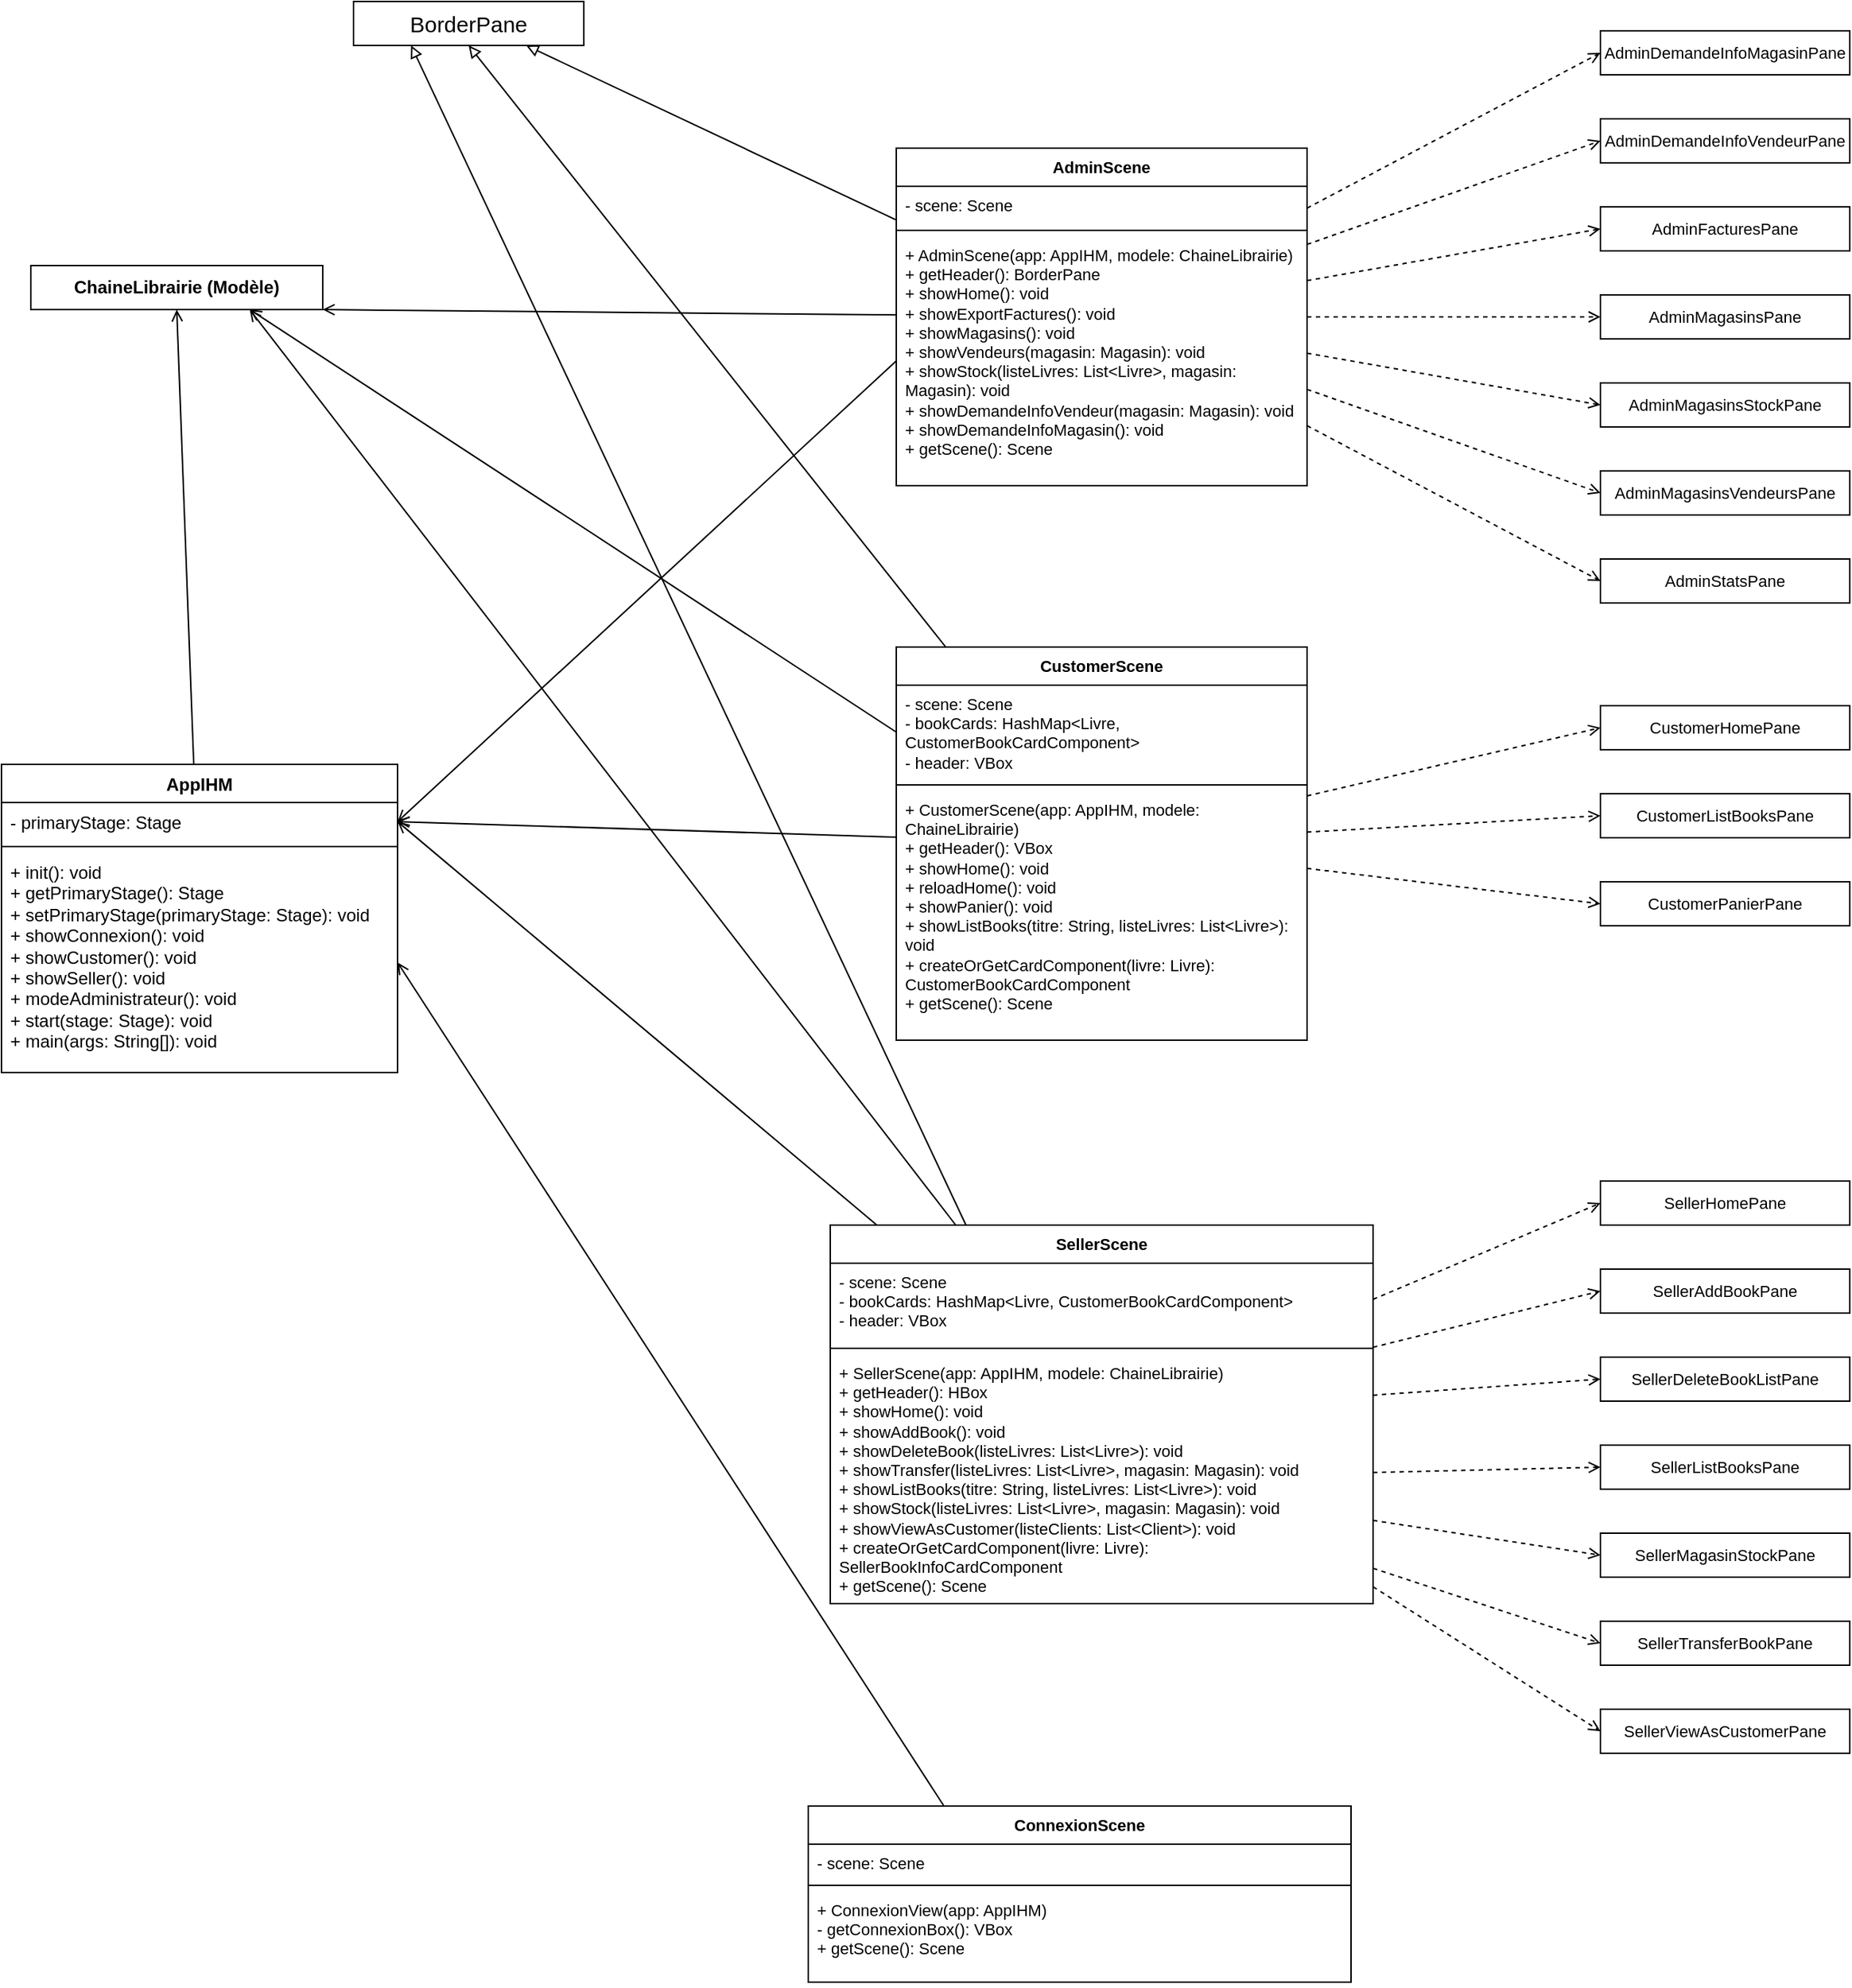 <mxfile version="27.1.6">
  <diagram name="Page-1" id="p1TO95o0_c6SoPnXhEOZ">
    <mxGraphModel dx="1273" dy="798" grid="1" gridSize="10" guides="1" tooltips="1" connect="1" arrows="1" fold="1" page="1" pageScale="1" pageWidth="827" pageHeight="1169" math="0" shadow="0">
      <root>
        <mxCell id="0" />
        <mxCell id="1" parent="0" />
        <mxCell id="5-OogWlqRJuveZldEWBG-15" style="rounded=0;orthogonalLoop=1;jettySize=auto;html=1;entryX=0.5;entryY=1;entryDx=0;entryDy=0;endArrow=open;endFill=0;" edge="1" parent="1" source="5-OogWlqRJuveZldEWBG-5" target="5-OogWlqRJuveZldEWBG-13">
          <mxGeometry relative="1" as="geometry" />
        </mxCell>
        <mxCell id="5-OogWlqRJuveZldEWBG-5" value="AppIHM" style="swimlane;fontStyle=1;align=center;verticalAlign=top;childLayout=stackLayout;horizontal=1;startSize=26;horizontalStack=0;resizeParent=1;resizeParentMax=0;resizeLast=0;collapsible=1;marginBottom=0;whiteSpace=wrap;html=1;" vertex="1" parent="1">
          <mxGeometry x="110" y="610" width="270" height="210" as="geometry" />
        </mxCell>
        <mxCell id="5-OogWlqRJuveZldEWBG-6" value="- primaryStage: Stage" style="text;strokeColor=none;fillColor=none;align=left;verticalAlign=top;spacingLeft=4;spacingRight=4;overflow=hidden;rotatable=0;points=[[0,0.5],[1,0.5]];portConstraint=eastwest;whiteSpace=wrap;html=1;" vertex="1" parent="5-OogWlqRJuveZldEWBG-5">
          <mxGeometry y="26" width="270" height="26" as="geometry" />
        </mxCell>
        <mxCell id="5-OogWlqRJuveZldEWBG-7" value="" style="line;strokeWidth=1;fillColor=none;align=left;verticalAlign=middle;spacingTop=-1;spacingLeft=3;spacingRight=3;rotatable=0;labelPosition=right;points=[];portConstraint=eastwest;strokeColor=inherit;" vertex="1" parent="5-OogWlqRJuveZldEWBG-5">
          <mxGeometry y="52" width="270" height="8" as="geometry" />
        </mxCell>
        <mxCell id="5-OogWlqRJuveZldEWBG-8" value="&lt;div&gt;+ init(): void&lt;/div&gt;&lt;div&gt;+ getPrimaryStage(): Stage&lt;/div&gt;&lt;div&gt;+ setPrimaryStage(primaryStage: Stage): void&lt;/div&gt;&lt;div&gt;+ showConnexion(): void&lt;/div&gt;&lt;div&gt;+ showCustomer(): void&lt;/div&gt;&lt;div&gt;+ showSeller(): void&lt;/div&gt;&lt;div&gt;+ modeAdministrateur(): void&lt;/div&gt;&lt;div&gt;+ start(stage: Stage): void&lt;/div&gt;&lt;div&gt;+ main(args: String[]): void&lt;/div&gt;" style="text;strokeColor=none;fillColor=none;align=left;verticalAlign=top;spacingLeft=4;spacingRight=4;overflow=hidden;rotatable=0;points=[[0,0.5],[1,0.5]];portConstraint=eastwest;whiteSpace=wrap;html=1;" vertex="1" parent="5-OogWlqRJuveZldEWBG-5">
          <mxGeometry y="60" width="270" height="150" as="geometry" />
        </mxCell>
        <mxCell id="5-OogWlqRJuveZldEWBG-13" value="&lt;span style=&quot;font-weight: 700;&quot;&gt;ChaineLibrairie (Modèle)&lt;/span&gt;" style="html=1;whiteSpace=wrap;" vertex="1" parent="1">
          <mxGeometry x="130" y="270" width="199" height="30" as="geometry" />
        </mxCell>
        <mxCell id="5-OogWlqRJuveZldEWBG-21" style="edgeStyle=none;shape=connector;rounded=0;orthogonalLoop=1;jettySize=auto;html=1;entryX=1;entryY=0.5;entryDx=0;entryDy=0;strokeColor=default;align=center;verticalAlign=middle;fontFamily=Helvetica;fontSize=11;fontColor=default;labelBackgroundColor=default;endArrow=open;endFill=0;exitX=0;exitY=0.5;exitDx=0;exitDy=0;" edge="1" parent="1" source="5-OogWlqRJuveZldEWBG-19" target="5-OogWlqRJuveZldEWBG-6">
          <mxGeometry relative="1" as="geometry" />
        </mxCell>
        <mxCell id="5-OogWlqRJuveZldEWBG-22" style="edgeStyle=none;shape=connector;rounded=0;orthogonalLoop=1;jettySize=auto;html=1;entryX=1;entryY=1;entryDx=0;entryDy=0;strokeColor=default;align=center;verticalAlign=middle;fontFamily=Helvetica;fontSize=11;fontColor=default;labelBackgroundColor=default;endArrow=open;endFill=0;" edge="1" parent="1" source="5-OogWlqRJuveZldEWBG-16" target="5-OogWlqRJuveZldEWBG-13">
          <mxGeometry relative="1" as="geometry" />
        </mxCell>
        <mxCell id="5-OogWlqRJuveZldEWBG-24" style="edgeStyle=none;shape=connector;rounded=0;orthogonalLoop=1;jettySize=auto;html=1;entryX=0.75;entryY=1;entryDx=0;entryDy=0;strokeColor=default;align=center;verticalAlign=middle;fontFamily=Helvetica;fontSize=11;fontColor=default;labelBackgroundColor=default;endArrow=block;endFill=0;" edge="1" parent="1" source="5-OogWlqRJuveZldEWBG-16" target="5-OogWlqRJuveZldEWBG-23">
          <mxGeometry relative="1" as="geometry" />
        </mxCell>
        <mxCell id="5-OogWlqRJuveZldEWBG-68" style="edgeStyle=none;shape=connector;rounded=0;orthogonalLoop=1;jettySize=auto;html=1;entryX=0;entryY=0.5;entryDx=0;entryDy=0;dashed=1;strokeColor=default;align=center;verticalAlign=middle;fontFamily=Helvetica;fontSize=11;fontColor=default;labelBackgroundColor=default;endArrow=open;endFill=0;" edge="1" parent="1" source="5-OogWlqRJuveZldEWBG-16" target="5-OogWlqRJuveZldEWBG-64">
          <mxGeometry relative="1" as="geometry" />
        </mxCell>
        <mxCell id="5-OogWlqRJuveZldEWBG-69" style="edgeStyle=none;shape=connector;rounded=0;orthogonalLoop=1;jettySize=auto;html=1;entryX=0;entryY=0.5;entryDx=0;entryDy=0;dashed=1;strokeColor=default;align=center;verticalAlign=middle;fontFamily=Helvetica;fontSize=11;fontColor=default;labelBackgroundColor=default;endArrow=open;endFill=0;" edge="1" parent="1" source="5-OogWlqRJuveZldEWBG-16" target="5-OogWlqRJuveZldEWBG-61">
          <mxGeometry relative="1" as="geometry" />
        </mxCell>
        <mxCell id="5-OogWlqRJuveZldEWBG-70" style="edgeStyle=none;shape=connector;rounded=0;orthogonalLoop=1;jettySize=auto;html=1;entryX=0;entryY=0.5;entryDx=0;entryDy=0;dashed=1;strokeColor=default;align=center;verticalAlign=middle;fontFamily=Helvetica;fontSize=11;fontColor=default;labelBackgroundColor=default;endArrow=open;endFill=0;" edge="1" parent="1" source="5-OogWlqRJuveZldEWBG-16" target="5-OogWlqRJuveZldEWBG-63">
          <mxGeometry relative="1" as="geometry" />
        </mxCell>
        <mxCell id="5-OogWlqRJuveZldEWBG-71" style="edgeStyle=none;shape=connector;rounded=0;orthogonalLoop=1;jettySize=auto;html=1;entryX=0;entryY=0.5;entryDx=0;entryDy=0;dashed=1;strokeColor=default;align=center;verticalAlign=middle;fontFamily=Helvetica;fontSize=11;fontColor=default;labelBackgroundColor=default;endArrow=open;endFill=0;" edge="1" parent="1" source="5-OogWlqRJuveZldEWBG-16" target="5-OogWlqRJuveZldEWBG-62">
          <mxGeometry relative="1" as="geometry" />
        </mxCell>
        <mxCell id="5-OogWlqRJuveZldEWBG-72" style="edgeStyle=none;shape=connector;rounded=0;orthogonalLoop=1;jettySize=auto;html=1;entryX=0;entryY=0.5;entryDx=0;entryDy=0;dashed=1;strokeColor=default;align=center;verticalAlign=middle;fontFamily=Helvetica;fontSize=11;fontColor=default;labelBackgroundColor=default;endArrow=open;endFill=0;" edge="1" parent="1" source="5-OogWlqRJuveZldEWBG-16" target="5-OogWlqRJuveZldEWBG-65">
          <mxGeometry relative="1" as="geometry" />
        </mxCell>
        <mxCell id="5-OogWlqRJuveZldEWBG-73" style="edgeStyle=none;shape=connector;rounded=0;orthogonalLoop=1;jettySize=auto;html=1;entryX=0;entryY=0.5;entryDx=0;entryDy=0;dashed=1;strokeColor=default;align=center;verticalAlign=middle;fontFamily=Helvetica;fontSize=11;fontColor=default;labelBackgroundColor=default;endArrow=open;endFill=0;" edge="1" parent="1" source="5-OogWlqRJuveZldEWBG-16" target="5-OogWlqRJuveZldEWBG-66">
          <mxGeometry relative="1" as="geometry" />
        </mxCell>
        <mxCell id="5-OogWlqRJuveZldEWBG-74" style="edgeStyle=none;shape=connector;rounded=0;orthogonalLoop=1;jettySize=auto;html=1;entryX=0;entryY=0.5;entryDx=0;entryDy=0;dashed=1;strokeColor=default;align=center;verticalAlign=middle;fontFamily=Helvetica;fontSize=11;fontColor=default;labelBackgroundColor=default;endArrow=open;endFill=0;" edge="1" parent="1" source="5-OogWlqRJuveZldEWBG-16" target="5-OogWlqRJuveZldEWBG-67">
          <mxGeometry relative="1" as="geometry" />
        </mxCell>
        <mxCell id="5-OogWlqRJuveZldEWBG-16" value="AdminScene" style="swimlane;fontStyle=1;align=center;verticalAlign=top;childLayout=stackLayout;horizontal=1;startSize=26;horizontalStack=0;resizeParent=1;resizeParentMax=0;resizeLast=0;collapsible=1;marginBottom=0;whiteSpace=wrap;html=1;fontFamily=Helvetica;fontSize=11;fontColor=default;labelBackgroundColor=default;" vertex="1" parent="1">
          <mxGeometry x="720" y="190" width="280" height="230" as="geometry" />
        </mxCell>
        <mxCell id="5-OogWlqRJuveZldEWBG-17" value="- scene: Scene" style="text;strokeColor=none;fillColor=none;align=left;verticalAlign=top;spacingLeft=4;spacingRight=4;overflow=hidden;rotatable=0;points=[[0,0.5],[1,0.5]];portConstraint=eastwest;whiteSpace=wrap;html=1;fontFamily=Helvetica;fontSize=11;fontColor=default;labelBackgroundColor=default;" vertex="1" parent="5-OogWlqRJuveZldEWBG-16">
          <mxGeometry y="26" width="280" height="26" as="geometry" />
        </mxCell>
        <mxCell id="5-OogWlqRJuveZldEWBG-18" value="" style="line;strokeWidth=1;fillColor=none;align=left;verticalAlign=middle;spacingTop=-1;spacingLeft=3;spacingRight=3;rotatable=0;labelPosition=right;points=[];portConstraint=eastwest;strokeColor=inherit;fontFamily=Helvetica;fontSize=11;fontColor=default;labelBackgroundColor=default;" vertex="1" parent="5-OogWlqRJuveZldEWBG-16">
          <mxGeometry y="52" width="280" height="8" as="geometry" />
        </mxCell>
        <mxCell id="5-OogWlqRJuveZldEWBG-19" value="&lt;div&gt;+ AdminScene(app: AppIHM, modele: ChaineLibrairie)&lt;/div&gt;&lt;div&gt;+ getHeader(): BorderPane&lt;/div&gt;&lt;div&gt;+ showHome(): void&lt;/div&gt;&lt;div&gt;+ showExportFactures(): void&lt;/div&gt;&lt;div&gt;+ showMagasins(): void&lt;/div&gt;&lt;div&gt;+ showVendeurs(magasin: Magasin): void&lt;/div&gt;&lt;div&gt;+ showStock(listeLivres: List&amp;lt;Livre&amp;gt;, magasin: Magasin): void&lt;/div&gt;&lt;div&gt;+ showDemandeInfoVendeur(magasin: Magasin): void&lt;/div&gt;&lt;div&gt;+ showDemandeInfoMagasin(): void&lt;/div&gt;&lt;div&gt;+ getScene(): Scene&lt;/div&gt;" style="text;strokeColor=none;fillColor=none;align=left;verticalAlign=top;spacingLeft=4;spacingRight=4;overflow=hidden;rotatable=0;points=[[0,0.5],[1,0.5]];portConstraint=eastwest;whiteSpace=wrap;html=1;fontFamily=Helvetica;fontSize=11;fontColor=default;labelBackgroundColor=default;" vertex="1" parent="5-OogWlqRJuveZldEWBG-16">
          <mxGeometry y="60" width="280" height="170" as="geometry" />
        </mxCell>
        <mxCell id="5-OogWlqRJuveZldEWBG-23" value="&lt;font style=&quot;font-size: 15px;&quot;&gt;BorderPane&lt;/font&gt;" style="html=1;whiteSpace=wrap;fontFamily=Helvetica;fontSize=11;fontColor=default;labelBackgroundColor=default;" vertex="1" parent="1">
          <mxGeometry x="350" y="90" width="157" height="30" as="geometry" />
        </mxCell>
        <mxCell id="5-OogWlqRJuveZldEWBG-29" style="edgeStyle=none;shape=connector;rounded=0;orthogonalLoop=1;jettySize=auto;html=1;entryX=1;entryY=0.5;entryDx=0;entryDy=0;strokeColor=default;align=center;verticalAlign=middle;fontFamily=Helvetica;fontSize=11;fontColor=default;labelBackgroundColor=default;endArrow=open;endFill=0;" edge="1" parent="1" source="5-OogWlqRJuveZldEWBG-25" target="5-OogWlqRJuveZldEWBG-6">
          <mxGeometry relative="1" as="geometry" />
        </mxCell>
        <mxCell id="5-OogWlqRJuveZldEWBG-30" style="edgeStyle=none;shape=connector;rounded=0;orthogonalLoop=1;jettySize=auto;html=1;entryX=0.75;entryY=1;entryDx=0;entryDy=0;strokeColor=default;align=center;verticalAlign=middle;fontFamily=Helvetica;fontSize=11;fontColor=default;labelBackgroundColor=default;endArrow=open;endFill=0;exitX=0;exitY=0.5;exitDx=0;exitDy=0;" edge="1" parent="1" source="5-OogWlqRJuveZldEWBG-26" target="5-OogWlqRJuveZldEWBG-13">
          <mxGeometry relative="1" as="geometry" />
        </mxCell>
        <mxCell id="5-OogWlqRJuveZldEWBG-31" style="edgeStyle=none;shape=connector;rounded=0;orthogonalLoop=1;jettySize=auto;html=1;entryX=0.5;entryY=1;entryDx=0;entryDy=0;strokeColor=default;align=center;verticalAlign=middle;fontFamily=Helvetica;fontSize=11;fontColor=default;labelBackgroundColor=default;endArrow=block;endFill=0;" edge="1" parent="1" source="5-OogWlqRJuveZldEWBG-25" target="5-OogWlqRJuveZldEWBG-23">
          <mxGeometry relative="1" as="geometry" />
        </mxCell>
        <mxCell id="5-OogWlqRJuveZldEWBG-58" style="edgeStyle=none;shape=connector;rounded=0;orthogonalLoop=1;jettySize=auto;html=1;entryX=0;entryY=0.5;entryDx=0;entryDy=0;dashed=1;strokeColor=default;align=center;verticalAlign=middle;fontFamily=Helvetica;fontSize=11;fontColor=default;labelBackgroundColor=default;endArrow=open;endFill=0;" edge="1" parent="1" source="5-OogWlqRJuveZldEWBG-25" target="5-OogWlqRJuveZldEWBG-57">
          <mxGeometry relative="1" as="geometry" />
        </mxCell>
        <mxCell id="5-OogWlqRJuveZldEWBG-59" style="edgeStyle=none;shape=connector;rounded=0;orthogonalLoop=1;jettySize=auto;html=1;entryX=0;entryY=0.5;entryDx=0;entryDy=0;dashed=1;strokeColor=default;align=center;verticalAlign=middle;fontFamily=Helvetica;fontSize=11;fontColor=default;labelBackgroundColor=default;endArrow=open;endFill=0;" edge="1" parent="1" source="5-OogWlqRJuveZldEWBG-25" target="5-OogWlqRJuveZldEWBG-55">
          <mxGeometry relative="1" as="geometry" />
        </mxCell>
        <mxCell id="5-OogWlqRJuveZldEWBG-60" style="edgeStyle=none;shape=connector;rounded=0;orthogonalLoop=1;jettySize=auto;html=1;entryX=0;entryY=0.5;entryDx=0;entryDy=0;dashed=1;strokeColor=default;align=center;verticalAlign=middle;fontFamily=Helvetica;fontSize=11;fontColor=default;labelBackgroundColor=default;endArrow=open;endFill=0;" edge="1" parent="1" source="5-OogWlqRJuveZldEWBG-25" target="5-OogWlqRJuveZldEWBG-56">
          <mxGeometry relative="1" as="geometry" />
        </mxCell>
        <mxCell id="5-OogWlqRJuveZldEWBG-25" value="CustomerScene" style="swimlane;fontStyle=1;align=center;verticalAlign=top;childLayout=stackLayout;horizontal=1;startSize=26;horizontalStack=0;resizeParent=1;resizeParentMax=0;resizeLast=0;collapsible=1;marginBottom=0;whiteSpace=wrap;html=1;fontFamily=Helvetica;fontSize=11;fontColor=default;labelBackgroundColor=default;" vertex="1" parent="1">
          <mxGeometry x="720" y="530" width="280" height="268" as="geometry" />
        </mxCell>
        <mxCell id="5-OogWlqRJuveZldEWBG-26" value="- scene: Scene&lt;div&gt;- bookCards: HashMap&amp;lt;Livre, CustomerBookCardComponent&amp;gt;&lt;br&gt;&lt;/div&gt;&lt;div&gt;- header: VBox&lt;br&gt;&lt;/div&gt;" style="text;strokeColor=none;fillColor=none;align=left;verticalAlign=top;spacingLeft=4;spacingRight=4;overflow=hidden;rotatable=0;points=[[0,0.5],[1,0.5]];portConstraint=eastwest;whiteSpace=wrap;html=1;fontFamily=Helvetica;fontSize=11;fontColor=default;labelBackgroundColor=default;" vertex="1" parent="5-OogWlqRJuveZldEWBG-25">
          <mxGeometry y="26" width="280" height="64" as="geometry" />
        </mxCell>
        <mxCell id="5-OogWlqRJuveZldEWBG-27" value="" style="line;strokeWidth=1;fillColor=none;align=left;verticalAlign=middle;spacingTop=-1;spacingLeft=3;spacingRight=3;rotatable=0;labelPosition=right;points=[];portConstraint=eastwest;strokeColor=inherit;fontFamily=Helvetica;fontSize=11;fontColor=default;labelBackgroundColor=default;" vertex="1" parent="5-OogWlqRJuveZldEWBG-25">
          <mxGeometry y="90" width="280" height="8" as="geometry" />
        </mxCell>
        <mxCell id="5-OogWlqRJuveZldEWBG-28" value="&lt;div&gt;+ CustomerScene(app: AppIHM, modele: ChaineLibrairie)&lt;/div&gt;&lt;div&gt;+ getHeader(): VBox&lt;/div&gt;&lt;div&gt;+ showHome(): void&lt;/div&gt;&lt;div&gt;+ reloadHome(): void&lt;/div&gt;&lt;div&gt;+ showPanier(): void&lt;/div&gt;&lt;div&gt;+ showListBooks(titre: String, listeLivres: List&amp;lt;Livre&amp;gt;): void&lt;/div&gt;&lt;div&gt;+ createOrGetCardComponent(livre: Livre): CustomerBookCardComponent&lt;/div&gt;&lt;div&gt;+ getScene(): Scene&lt;/div&gt;" style="text;strokeColor=none;fillColor=none;align=left;verticalAlign=top;spacingLeft=4;spacingRight=4;overflow=hidden;rotatable=0;points=[[0,0.5],[1,0.5]];portConstraint=eastwest;whiteSpace=wrap;html=1;fontFamily=Helvetica;fontSize=11;fontColor=default;labelBackgroundColor=default;" vertex="1" parent="5-OogWlqRJuveZldEWBG-25">
          <mxGeometry y="98" width="280" height="170" as="geometry" />
        </mxCell>
        <mxCell id="5-OogWlqRJuveZldEWBG-36" style="edgeStyle=none;shape=connector;rounded=0;orthogonalLoop=1;jettySize=auto;html=1;entryX=0.75;entryY=1;entryDx=0;entryDy=0;strokeColor=default;align=center;verticalAlign=middle;fontFamily=Helvetica;fontSize=11;fontColor=default;labelBackgroundColor=default;endArrow=open;endFill=0;" edge="1" parent="1" source="5-OogWlqRJuveZldEWBG-32" target="5-OogWlqRJuveZldEWBG-13">
          <mxGeometry relative="1" as="geometry" />
        </mxCell>
        <mxCell id="5-OogWlqRJuveZldEWBG-37" style="edgeStyle=none;shape=connector;rounded=0;orthogonalLoop=1;jettySize=auto;html=1;entryX=1;entryY=0.5;entryDx=0;entryDy=0;strokeColor=default;align=center;verticalAlign=middle;fontFamily=Helvetica;fontSize=11;fontColor=default;labelBackgroundColor=default;endArrow=open;endFill=0;" edge="1" parent="1" source="5-OogWlqRJuveZldEWBG-32" target="5-OogWlqRJuveZldEWBG-6">
          <mxGeometry relative="1" as="geometry" />
        </mxCell>
        <mxCell id="5-OogWlqRJuveZldEWBG-38" style="edgeStyle=none;shape=connector;rounded=0;orthogonalLoop=1;jettySize=auto;html=1;entryX=0.25;entryY=1;entryDx=0;entryDy=0;strokeColor=default;align=center;verticalAlign=middle;fontFamily=Helvetica;fontSize=11;fontColor=default;labelBackgroundColor=default;endArrow=block;endFill=0;exitX=0.25;exitY=0;exitDx=0;exitDy=0;" edge="1" parent="1" source="5-OogWlqRJuveZldEWBG-32" target="5-OogWlqRJuveZldEWBG-23">
          <mxGeometry relative="1" as="geometry" />
        </mxCell>
        <mxCell id="5-OogWlqRJuveZldEWBG-48" style="edgeStyle=none;shape=connector;rounded=0;orthogonalLoop=1;jettySize=auto;html=1;entryX=0;entryY=0.5;entryDx=0;entryDy=0;strokeColor=default;align=center;verticalAlign=middle;fontFamily=Helvetica;fontSize=11;fontColor=default;labelBackgroundColor=default;endArrow=open;endFill=0;dashed=1;" edge="1" parent="1" source="5-OogWlqRJuveZldEWBG-32" target="5-OogWlqRJuveZldEWBG-43">
          <mxGeometry relative="1" as="geometry" />
        </mxCell>
        <mxCell id="5-OogWlqRJuveZldEWBG-49" style="edgeStyle=none;shape=connector;rounded=0;orthogonalLoop=1;jettySize=auto;html=1;entryX=0;entryY=0.5;entryDx=0;entryDy=0;dashed=1;strokeColor=default;align=center;verticalAlign=middle;fontFamily=Helvetica;fontSize=11;fontColor=default;labelBackgroundColor=default;endArrow=open;endFill=0;" edge="1" parent="1" source="5-OogWlqRJuveZldEWBG-32" target="5-OogWlqRJuveZldEWBG-39">
          <mxGeometry relative="1" as="geometry" />
        </mxCell>
        <mxCell id="5-OogWlqRJuveZldEWBG-50" style="edgeStyle=none;shape=connector;rounded=0;orthogonalLoop=1;jettySize=auto;html=1;entryX=0;entryY=0.5;entryDx=0;entryDy=0;dashed=1;strokeColor=default;align=center;verticalAlign=middle;fontFamily=Helvetica;fontSize=11;fontColor=default;labelBackgroundColor=default;endArrow=open;endFill=0;" edge="1" parent="1" source="5-OogWlqRJuveZldEWBG-32" target="5-OogWlqRJuveZldEWBG-40">
          <mxGeometry relative="1" as="geometry" />
        </mxCell>
        <mxCell id="5-OogWlqRJuveZldEWBG-54" style="edgeStyle=none;shape=connector;rounded=0;orthogonalLoop=1;jettySize=auto;html=1;entryX=0;entryY=0.5;entryDx=0;entryDy=0;dashed=1;strokeColor=default;align=center;verticalAlign=middle;fontFamily=Helvetica;fontSize=11;fontColor=default;labelBackgroundColor=default;endArrow=open;endFill=0;" edge="1" parent="1" source="5-OogWlqRJuveZldEWBG-32" target="5-OogWlqRJuveZldEWBG-47">
          <mxGeometry relative="1" as="geometry" />
        </mxCell>
        <mxCell id="5-OogWlqRJuveZldEWBG-32" value="SellerScene" style="swimlane;fontStyle=1;align=center;verticalAlign=top;childLayout=stackLayout;horizontal=1;startSize=26;horizontalStack=0;resizeParent=1;resizeParentMax=0;resizeLast=0;collapsible=1;marginBottom=0;whiteSpace=wrap;html=1;fontFamily=Helvetica;fontSize=11;fontColor=default;labelBackgroundColor=default;" vertex="1" parent="1">
          <mxGeometry x="675" y="924" width="370" height="258" as="geometry" />
        </mxCell>
        <mxCell id="5-OogWlqRJuveZldEWBG-33" value="- scene: Scene&lt;div&gt;- bookCards: HashMap&amp;lt;Livre, CustomerBookCardComponent&amp;gt;&lt;br&gt;&lt;/div&gt;&lt;div&gt;- header: VBox&lt;br&gt;&lt;/div&gt;" style="text;strokeColor=none;fillColor=none;align=left;verticalAlign=top;spacingLeft=4;spacingRight=4;overflow=hidden;rotatable=0;points=[[0,0.5],[1,0.5]];portConstraint=eastwest;whiteSpace=wrap;html=1;fontFamily=Helvetica;fontSize=11;fontColor=default;labelBackgroundColor=default;" vertex="1" parent="5-OogWlqRJuveZldEWBG-32">
          <mxGeometry y="26" width="370" height="54" as="geometry" />
        </mxCell>
        <mxCell id="5-OogWlqRJuveZldEWBG-34" value="" style="line;strokeWidth=1;fillColor=none;align=left;verticalAlign=middle;spacingTop=-1;spacingLeft=3;spacingRight=3;rotatable=0;labelPosition=right;points=[];portConstraint=eastwest;strokeColor=inherit;fontFamily=Helvetica;fontSize=11;fontColor=default;labelBackgroundColor=default;" vertex="1" parent="5-OogWlqRJuveZldEWBG-32">
          <mxGeometry y="80" width="370" height="8" as="geometry" />
        </mxCell>
        <mxCell id="5-OogWlqRJuveZldEWBG-35" value="&lt;div&gt;+ SellerScene(app: AppIHM, modele: ChaineLibrairie)&lt;/div&gt;&lt;div&gt;+ getHeader(): HBox&lt;/div&gt;&lt;div&gt;+ showHome(): void&lt;/div&gt;&lt;div&gt;+ showAddBook(): void&lt;/div&gt;&lt;div&gt;+ showDeleteBook(listeLivres: List&amp;lt;Livre&amp;gt;): void&lt;/div&gt;&lt;div&gt;+ showTransfer(listeLivres: List&amp;lt;Livre&amp;gt;, magasin: Magasin): void&lt;/div&gt;&lt;div&gt;+ showListBooks(titre: String, listeLivres: List&amp;lt;Livre&amp;gt;): void&lt;/div&gt;&lt;div&gt;+ showStock(listeLivres: List&amp;lt;Livre&amp;gt;, magasin: Magasin): void&lt;/div&gt;&lt;div&gt;+ showViewAsCustomer(listeClients: List&amp;lt;Client&amp;gt;): void&lt;/div&gt;&lt;div&gt;+ createOrGetCardComponent(livre: Livre): SellerBookInfoCardComponent&lt;/div&gt;&lt;div&gt;+ getScene(): Scene&lt;/div&gt;" style="text;strokeColor=none;fillColor=none;align=left;verticalAlign=top;spacingLeft=4;spacingRight=4;overflow=hidden;rotatable=0;points=[[0,0.5],[1,0.5]];portConstraint=eastwest;whiteSpace=wrap;html=1;fontFamily=Helvetica;fontSize=11;fontColor=default;labelBackgroundColor=default;" vertex="1" parent="5-OogWlqRJuveZldEWBG-32">
          <mxGeometry y="88" width="370" height="170" as="geometry" />
        </mxCell>
        <mxCell id="5-OogWlqRJuveZldEWBG-39" value="SellerAddBookPane" style="html=1;whiteSpace=wrap;fontFamily=Helvetica;fontSize=11;fontColor=default;labelBackgroundColor=default;" vertex="1" parent="1">
          <mxGeometry x="1200" y="954" width="170" height="30" as="geometry" />
        </mxCell>
        <mxCell id="5-OogWlqRJuveZldEWBG-40" value="SellerDeleteBookListPane" style="html=1;whiteSpace=wrap;fontFamily=Helvetica;fontSize=11;fontColor=default;labelBackgroundColor=default;" vertex="1" parent="1">
          <mxGeometry x="1200" y="1014" width="170" height="30" as="geometry" />
        </mxCell>
        <mxCell id="5-OogWlqRJuveZldEWBG-42" value="SellerListBooksPane" style="html=1;whiteSpace=wrap;fontFamily=Helvetica;fontSize=11;fontColor=default;labelBackgroundColor=default;" vertex="1" parent="1">
          <mxGeometry x="1200" y="1074" width="170" height="30" as="geometry" />
        </mxCell>
        <mxCell id="5-OogWlqRJuveZldEWBG-43" value="SellerHomePane" style="html=1;whiteSpace=wrap;fontFamily=Helvetica;fontSize=11;fontColor=default;labelBackgroundColor=default;" vertex="1" parent="1">
          <mxGeometry x="1200" y="894" width="170" height="30" as="geometry" />
        </mxCell>
        <mxCell id="5-OogWlqRJuveZldEWBG-44" value="SellerMagasinStockPane" style="html=1;whiteSpace=wrap;fontFamily=Helvetica;fontSize=11;fontColor=default;labelBackgroundColor=default;" vertex="1" parent="1">
          <mxGeometry x="1200" y="1134" width="170" height="30" as="geometry" />
        </mxCell>
        <mxCell id="5-OogWlqRJuveZldEWBG-45" value="SellerTransferBookPane" style="html=1;whiteSpace=wrap;fontFamily=Helvetica;fontSize=11;fontColor=default;labelBackgroundColor=default;" vertex="1" parent="1">
          <mxGeometry x="1200" y="1194" width="170" height="30" as="geometry" />
        </mxCell>
        <mxCell id="5-OogWlqRJuveZldEWBG-47" value="SellerViewAsCustomerPane" style="html=1;whiteSpace=wrap;fontFamily=Helvetica;fontSize=11;fontColor=default;labelBackgroundColor=default;" vertex="1" parent="1">
          <mxGeometry x="1200" y="1254" width="170" height="30" as="geometry" />
        </mxCell>
        <mxCell id="5-OogWlqRJuveZldEWBG-51" style="edgeStyle=none;shape=connector;rounded=0;orthogonalLoop=1;jettySize=auto;html=1;entryX=0;entryY=0.5;entryDx=0;entryDy=0;dashed=1;strokeColor=default;align=center;verticalAlign=middle;fontFamily=Helvetica;fontSize=11;fontColor=default;labelBackgroundColor=default;endArrow=open;endFill=0;" edge="1" parent="1" source="5-OogWlqRJuveZldEWBG-35" target="5-OogWlqRJuveZldEWBG-42">
          <mxGeometry relative="1" as="geometry" />
        </mxCell>
        <mxCell id="5-OogWlqRJuveZldEWBG-52" style="edgeStyle=none;shape=connector;rounded=0;orthogonalLoop=1;jettySize=auto;html=1;entryX=0;entryY=0.5;entryDx=0;entryDy=0;dashed=1;strokeColor=default;align=center;verticalAlign=middle;fontFamily=Helvetica;fontSize=11;fontColor=default;labelBackgroundColor=default;endArrow=open;endFill=0;" edge="1" parent="1" source="5-OogWlqRJuveZldEWBG-35" target="5-OogWlqRJuveZldEWBG-44">
          <mxGeometry relative="1" as="geometry" />
        </mxCell>
        <mxCell id="5-OogWlqRJuveZldEWBG-53" style="edgeStyle=none;shape=connector;rounded=0;orthogonalLoop=1;jettySize=auto;html=1;entryX=0;entryY=0.5;entryDx=0;entryDy=0;dashed=1;strokeColor=default;align=center;verticalAlign=middle;fontFamily=Helvetica;fontSize=11;fontColor=default;labelBackgroundColor=default;endArrow=open;endFill=0;" edge="1" parent="1" source="5-OogWlqRJuveZldEWBG-35" target="5-OogWlqRJuveZldEWBG-45">
          <mxGeometry relative="1" as="geometry" />
        </mxCell>
        <mxCell id="5-OogWlqRJuveZldEWBG-55" value="CustomerListBooksPane" style="html=1;whiteSpace=wrap;fontFamily=Helvetica;fontSize=11;fontColor=default;labelBackgroundColor=default;" vertex="1" parent="1">
          <mxGeometry x="1200" y="630" width="170" height="30" as="geometry" />
        </mxCell>
        <mxCell id="5-OogWlqRJuveZldEWBG-56" value="CustomerPanierPane" style="html=1;whiteSpace=wrap;fontFamily=Helvetica;fontSize=11;fontColor=default;labelBackgroundColor=default;" vertex="1" parent="1">
          <mxGeometry x="1200" y="690" width="170" height="30" as="geometry" />
        </mxCell>
        <mxCell id="5-OogWlqRJuveZldEWBG-57" value="CustomerHomePane" style="html=1;whiteSpace=wrap;fontFamily=Helvetica;fontSize=11;fontColor=default;labelBackgroundColor=default;" vertex="1" parent="1">
          <mxGeometry x="1200" y="570" width="170" height="30" as="geometry" />
        </mxCell>
        <mxCell id="5-OogWlqRJuveZldEWBG-61" value="AdminDemandeInfoVendeurPane" style="html=1;whiteSpace=wrap;fontFamily=Helvetica;fontSize=11;fontColor=default;labelBackgroundColor=default;" vertex="1" parent="1">
          <mxGeometry x="1200" y="170" width="170" height="30" as="geometry" />
        </mxCell>
        <mxCell id="5-OogWlqRJuveZldEWBG-62" value="AdminFacturesPane" style="html=1;whiteSpace=wrap;fontFamily=Helvetica;fontSize=11;fontColor=default;labelBackgroundColor=default;" vertex="1" parent="1">
          <mxGeometry x="1200" y="230" width="170" height="30" as="geometry" />
        </mxCell>
        <mxCell id="5-OogWlqRJuveZldEWBG-63" value="AdminMagasinsPane" style="html=1;whiteSpace=wrap;fontFamily=Helvetica;fontSize=11;fontColor=default;labelBackgroundColor=default;" vertex="1" parent="1">
          <mxGeometry x="1200" y="290" width="170" height="30" as="geometry" />
        </mxCell>
        <mxCell id="5-OogWlqRJuveZldEWBG-64" value="AdminDemandeInfoMagasinPane" style="html=1;whiteSpace=wrap;fontFamily=Helvetica;fontSize=11;fontColor=default;labelBackgroundColor=default;" vertex="1" parent="1">
          <mxGeometry x="1200" y="110" width="170" height="30" as="geometry" />
        </mxCell>
        <mxCell id="5-OogWlqRJuveZldEWBG-65" value="AdminMagasinsStockPane" style="html=1;whiteSpace=wrap;fontFamily=Helvetica;fontSize=11;fontColor=default;labelBackgroundColor=default;" vertex="1" parent="1">
          <mxGeometry x="1200" y="350" width="170" height="30" as="geometry" />
        </mxCell>
        <mxCell id="5-OogWlqRJuveZldEWBG-66" value="AdminMagasinsVendeursPane" style="html=1;whiteSpace=wrap;fontFamily=Helvetica;fontSize=11;fontColor=default;labelBackgroundColor=default;" vertex="1" parent="1">
          <mxGeometry x="1200" y="410" width="170" height="30" as="geometry" />
        </mxCell>
        <mxCell id="5-OogWlqRJuveZldEWBG-67" value="AdminStatsPane" style="html=1;whiteSpace=wrap;fontFamily=Helvetica;fontSize=11;fontColor=default;labelBackgroundColor=default;" vertex="1" parent="1">
          <mxGeometry x="1200" y="470" width="170" height="30" as="geometry" />
        </mxCell>
        <mxCell id="5-OogWlqRJuveZldEWBG-79" style="edgeStyle=none;shape=connector;rounded=0;orthogonalLoop=1;jettySize=auto;html=1;entryX=1;entryY=0.5;entryDx=0;entryDy=0;strokeColor=default;align=center;verticalAlign=middle;fontFamily=Helvetica;fontSize=11;fontColor=default;labelBackgroundColor=default;endArrow=open;endFill=0;exitX=0.25;exitY=0;exitDx=0;exitDy=0;" edge="1" parent="1" source="5-OogWlqRJuveZldEWBG-75" target="5-OogWlqRJuveZldEWBG-8">
          <mxGeometry relative="1" as="geometry" />
        </mxCell>
        <mxCell id="5-OogWlqRJuveZldEWBG-75" value="ConnexionScene" style="swimlane;fontStyle=1;align=center;verticalAlign=top;childLayout=stackLayout;horizontal=1;startSize=26;horizontalStack=0;resizeParent=1;resizeParentMax=0;resizeLast=0;collapsible=1;marginBottom=0;whiteSpace=wrap;html=1;fontFamily=Helvetica;fontSize=11;fontColor=default;labelBackgroundColor=default;" vertex="1" parent="1">
          <mxGeometry x="660" y="1320" width="370" height="120" as="geometry" />
        </mxCell>
        <mxCell id="5-OogWlqRJuveZldEWBG-76" value="&lt;div&gt;- scene: Scene&lt;br&gt;&lt;/div&gt;" style="text;strokeColor=none;fillColor=none;align=left;verticalAlign=top;spacingLeft=4;spacingRight=4;overflow=hidden;rotatable=0;points=[[0,0.5],[1,0.5]];portConstraint=eastwest;whiteSpace=wrap;html=1;fontFamily=Helvetica;fontSize=11;fontColor=default;labelBackgroundColor=default;" vertex="1" parent="5-OogWlqRJuveZldEWBG-75">
          <mxGeometry y="26" width="370" height="24" as="geometry" />
        </mxCell>
        <mxCell id="5-OogWlqRJuveZldEWBG-77" value="" style="line;strokeWidth=1;fillColor=none;align=left;verticalAlign=middle;spacingTop=-1;spacingLeft=3;spacingRight=3;rotatable=0;labelPosition=right;points=[];portConstraint=eastwest;strokeColor=inherit;fontFamily=Helvetica;fontSize=11;fontColor=default;labelBackgroundColor=default;" vertex="1" parent="5-OogWlqRJuveZldEWBG-75">
          <mxGeometry y="50" width="370" height="8" as="geometry" />
        </mxCell>
        <mxCell id="5-OogWlqRJuveZldEWBG-78" value="&lt;div&gt;+ ConnexionView(app: AppIHM)&lt;/div&gt;&lt;div&gt;- getConnexionBox(): VBox&lt;/div&gt;&lt;div&gt;+ getScene(): Scene&lt;/div&gt;" style="text;strokeColor=none;fillColor=none;align=left;verticalAlign=top;spacingLeft=4;spacingRight=4;overflow=hidden;rotatable=0;points=[[0,0.5],[1,0.5]];portConstraint=eastwest;whiteSpace=wrap;html=1;fontFamily=Helvetica;fontSize=11;fontColor=default;labelBackgroundColor=default;" vertex="1" parent="5-OogWlqRJuveZldEWBG-75">
          <mxGeometry y="58" width="370" height="62" as="geometry" />
        </mxCell>
      </root>
    </mxGraphModel>
  </diagram>
</mxfile>
